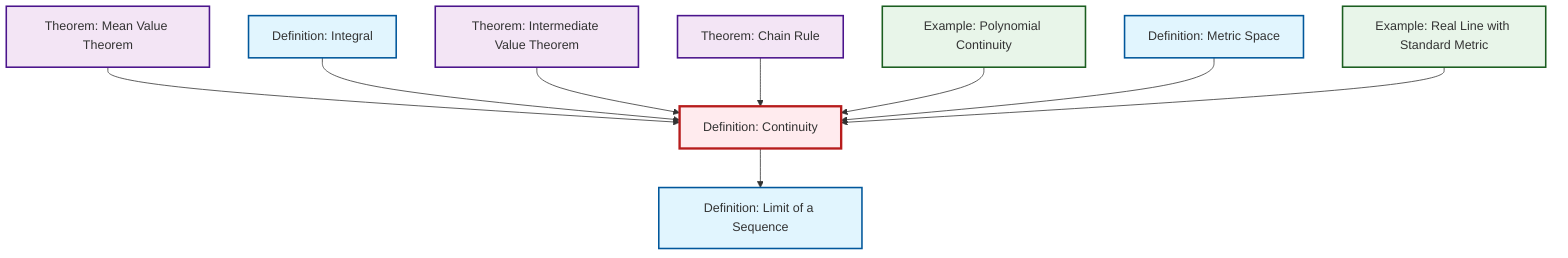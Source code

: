 graph TD
    classDef definition fill:#e1f5fe,stroke:#01579b,stroke-width:2px
    classDef theorem fill:#f3e5f5,stroke:#4a148c,stroke-width:2px
    classDef axiom fill:#fff3e0,stroke:#e65100,stroke-width:2px
    classDef example fill:#e8f5e9,stroke:#1b5e20,stroke-width:2px
    classDef current fill:#ffebee,stroke:#b71c1c,stroke-width:3px
    ex-real-line-metric["Example: Real Line with Standard Metric"]:::example
    def-limit["Definition: Limit of a Sequence"]:::definition
    def-continuity["Definition: Continuity"]:::definition
    thm-intermediate-value["Theorem: Intermediate Value Theorem"]:::theorem
    def-integral["Definition: Integral"]:::definition
    thm-chain-rule["Theorem: Chain Rule"]:::theorem
    thm-mean-value["Theorem: Mean Value Theorem"]:::theorem
    ex-polynomial-continuity["Example: Polynomial Continuity"]:::example
    def-metric-space["Definition: Metric Space"]:::definition
    thm-mean-value --> def-continuity
    def-integral --> def-continuity
    thm-intermediate-value --> def-continuity
    thm-chain-rule --> def-continuity
    def-continuity --> def-limit
    ex-polynomial-continuity --> def-continuity
    def-metric-space --> def-continuity
    ex-real-line-metric --> def-continuity
    class def-continuity current